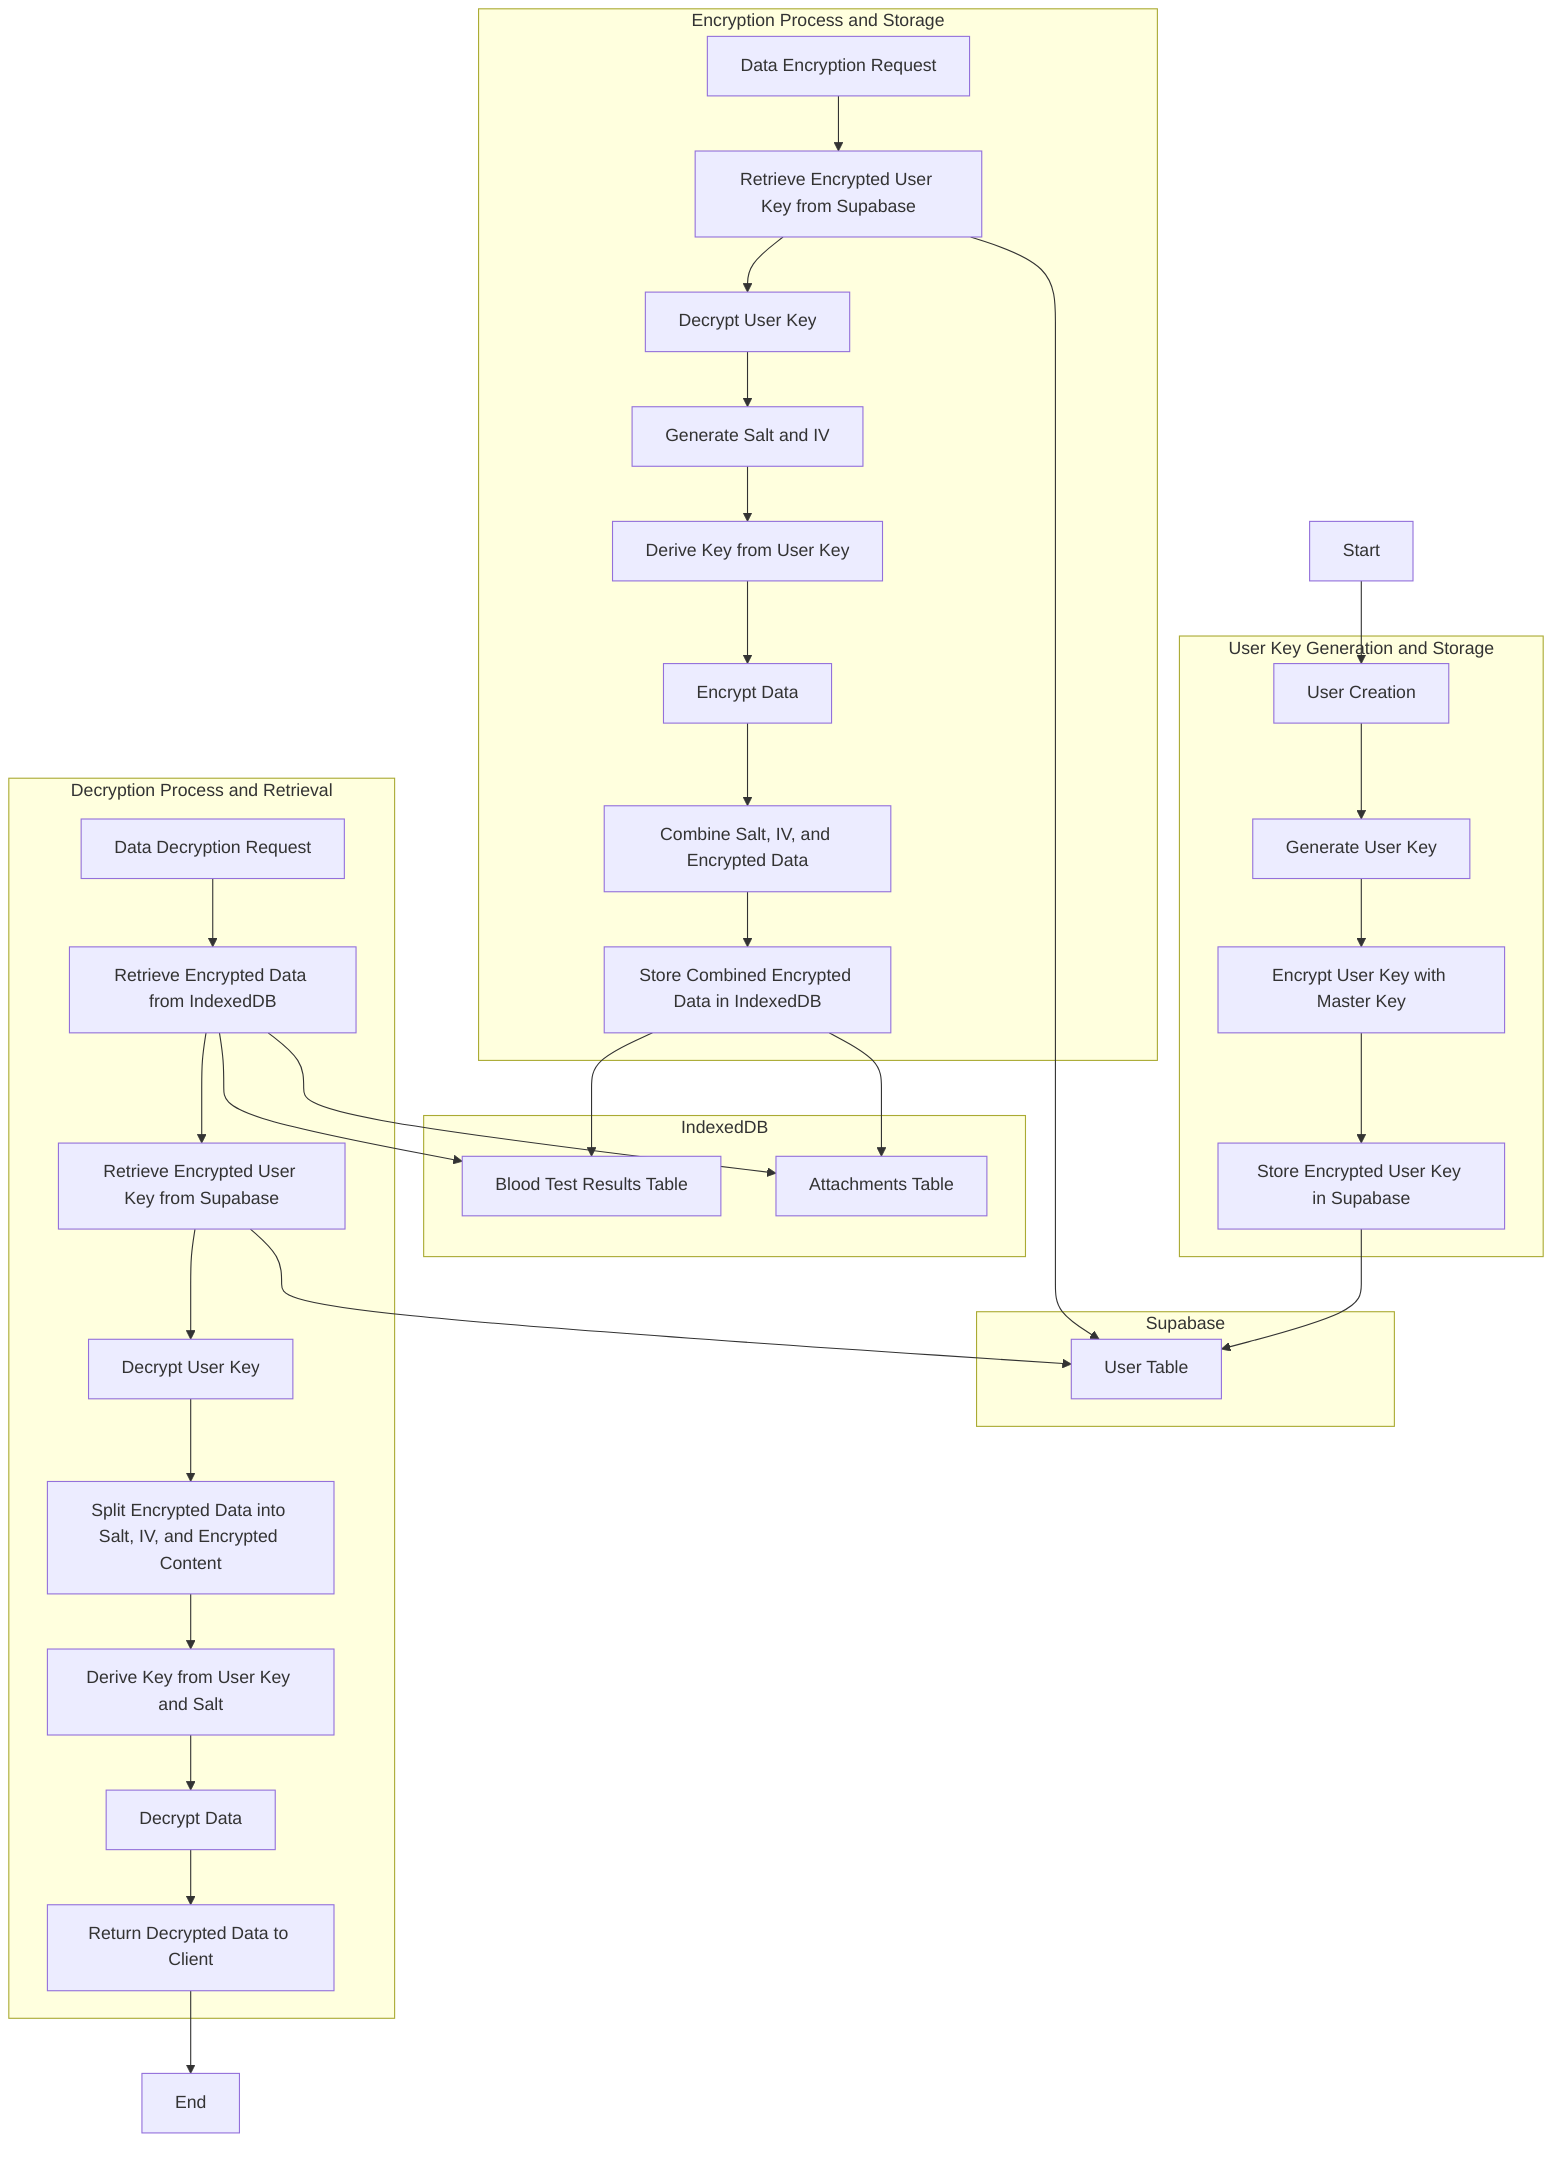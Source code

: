 graph TD
    A[Start] --> B[User Creation]
    B --> C[Generate User Key]
    C --> D[Encrypt User Key with Master Key]
    D --> E[Store Encrypted User Key in Supabase]

    F[Data Encryption Request] --> G[Retrieve Encrypted User Key from Supabase]
    G --> H[Decrypt User Key]
    H --> I[Generate Salt and IV]
    I --> J[Derive Key from User Key]
    J --> K[Encrypt Data]
    K --> L[Combine Salt, IV, and Encrypted Data]
    L --> M[Store Combined Encrypted Data in IndexedDB]

    N[Data Decryption Request] --> O[Retrieve Encrypted Data from IndexedDB]
    O --> P[Retrieve Encrypted User Key from Supabase]
    P --> Q[Decrypt User Key]
    Q --> R[Split Encrypted Data into Salt, IV, and Encrypted Content]
    R --> S[Derive Key from User Key and Salt]
    S --> T[Decrypt Data]
    T --> U[Return Decrypted Data to Client]
    U --> V[End]

    subgraph "User Key Generation and Storage"
    B
    C
    D
    E
    end

    subgraph "Encryption Process and Storage"
    F
    G
    H
    I
    J
    K
    L
    M
    end

    subgraph "Decryption Process and Retrieval"
    N
    O
    P
    Q
    R
    S
    T
    U
    end

    subgraph "Supabase"
    DB1[User Table]
    end

    subgraph "IndexedDB"
    DB2[Blood Test Results Table]
    DB3[Attachments Table]
    end

    E --> DB1
    M --> DB2
    M --> DB3
    G --> DB1
    O --> DB2
    O --> DB3
    P --> DB1